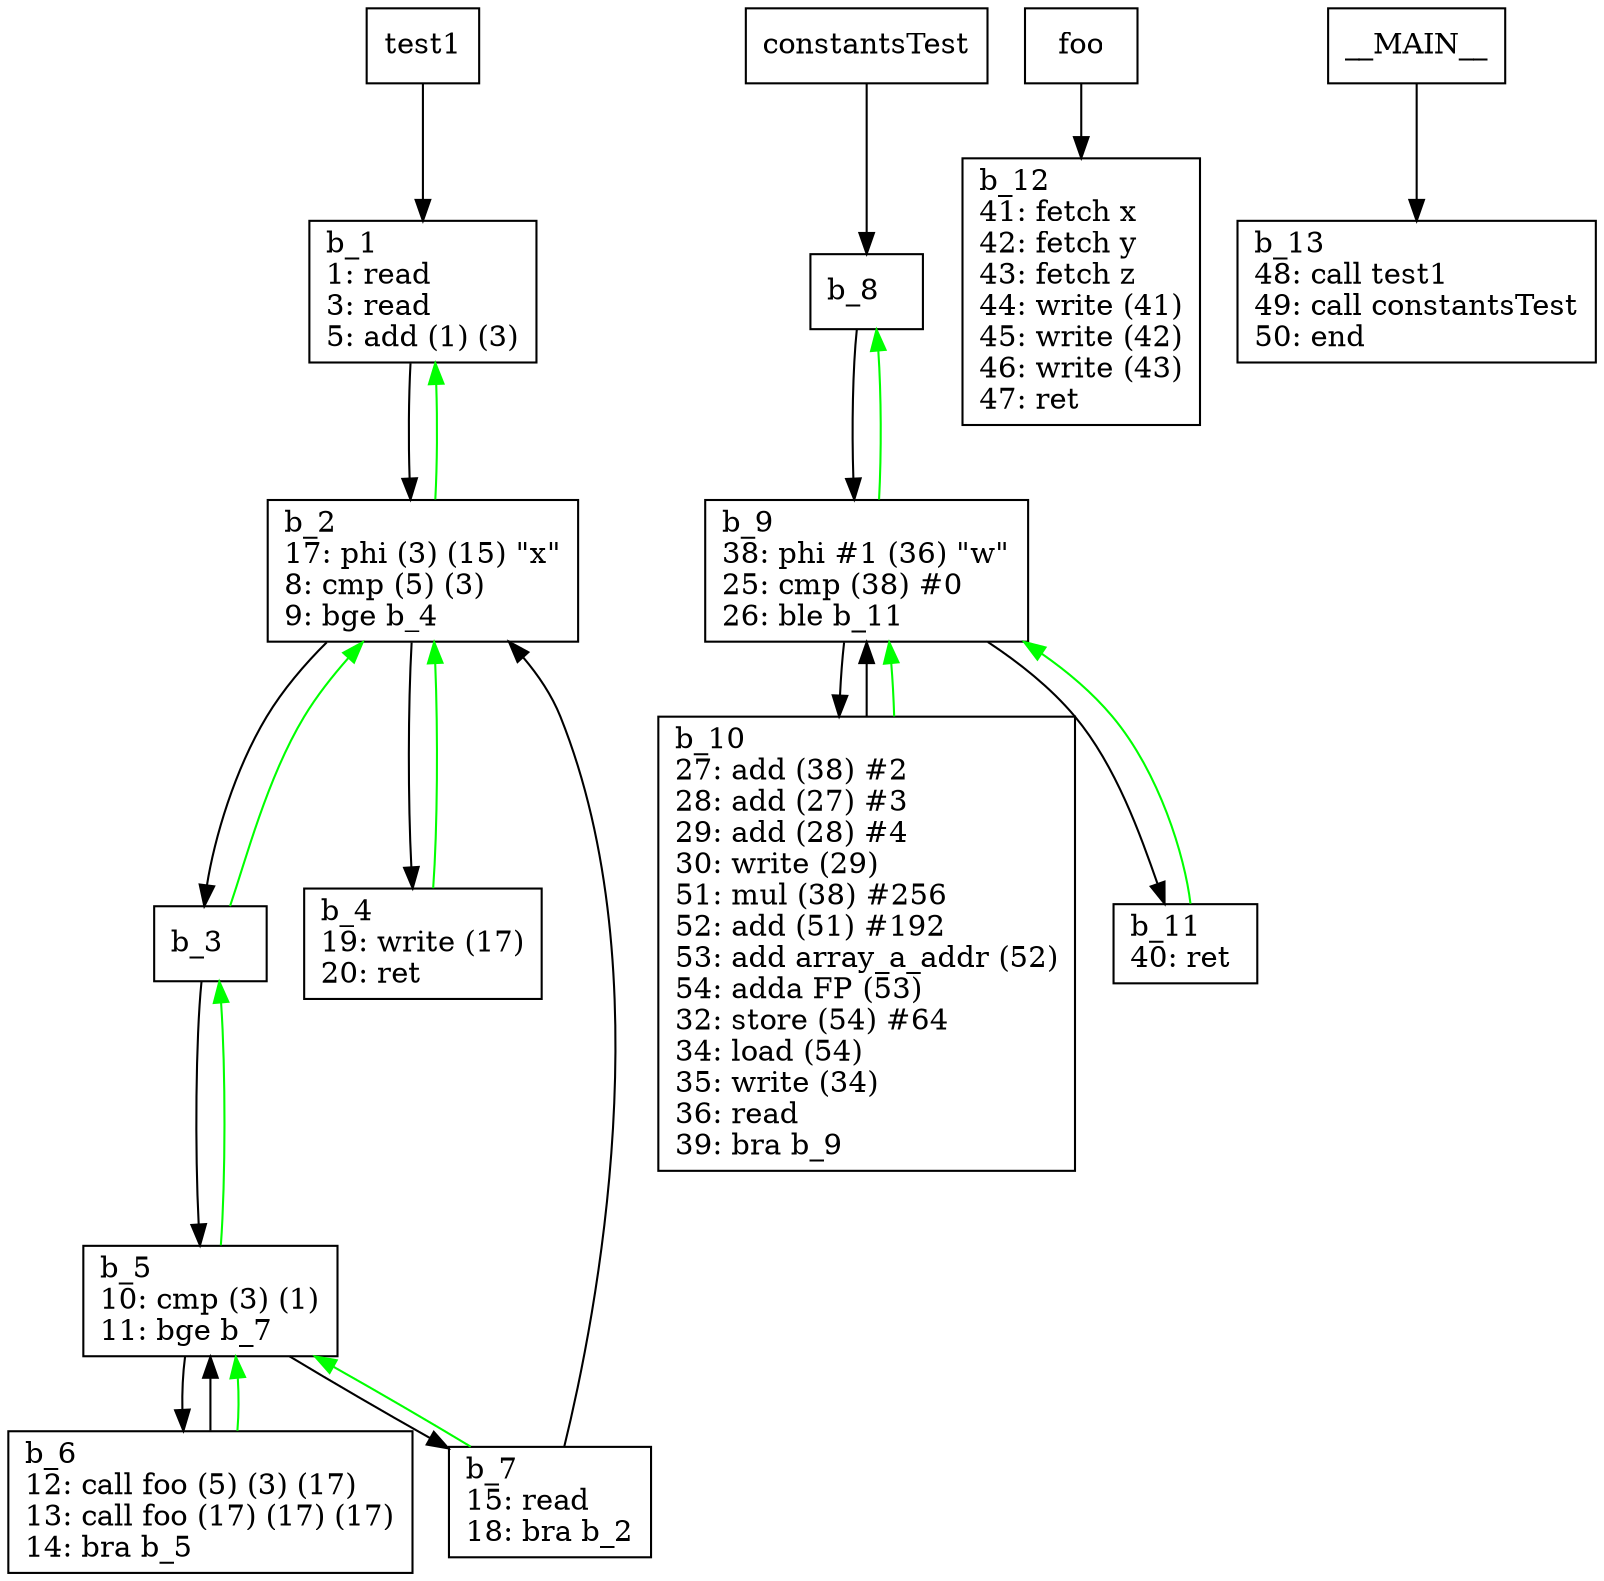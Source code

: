 digraph Computation {
node [shape=box];
test1 -> b_1;
b_1 [label="b_1\l1: read\l3: read\l5: add (1) (3)\l"]
b_1 -> b_2;
b_2 [label="b_2\l17: phi (3) (15) \"x\"\l8: cmp (5) (3)\l9: bge b_4\l"]
b_2 -> b_3;
b_3 [label="b_3\l"]
b_3 -> b_5;
b_5 [label="b_5\l10: cmp (3) (1)\l11: bge b_7\l"]
b_5 -> b_6;
b_6 [label="b_6\l12: call foo (5) (3) (17)\l13: call foo (17) (17) (17)\l14: bra b_5\l"]
b_6 -> b_5;
b_6 -> b_5[color="green"];
b_5 -> b_7;
b_7 [label="b_7\l15: read\l18: bra b_2\l"]
b_7 -> b_2;
b_7 -> b_5[color="green"];
b_5 -> b_3[color="green"];
b_3 -> b_2[color="green"];
b_2 -> b_4;
b_4 [label="b_4\l19: write (17)\l20: ret \l"]
b_4 -> b_2[color="green"];
b_2 -> b_1[color="green"];
constantsTest -> b_8;
b_8 [label="b_8\l"]
b_8 -> b_9;
b_9 [label="b_9\l38: phi #1 (36) \"w\"\l25: cmp (38) #0\l26: ble b_11\l"]
b_9 -> b_10;
b_10 [label="b_10\l27: add (38) #2\l28: add (27) #3\l29: add (28) #4\l30: write (29)\l51: mul (38) #256\l52: add (51) #192\l53: add array_a_addr (52)\l54: adda FP (53)\l32: store (54) #64\l34: load (54)\l35: write (34)\l36: read\l39: bra b_9\l"]
b_10 -> b_9;
b_10 -> b_9[color="green"];
b_9 -> b_11;
b_11 [label="b_11\l40: ret \l"]
b_11 -> b_9[color="green"];
b_9 -> b_8[color="green"];
foo -> b_12;
b_12 [label="b_12\l41: fetch x\l42: fetch y\l43: fetch z\l44: write (41)\l45: write (42)\l46: write (43)\l47: ret \l"]
__MAIN__ -> b_13;
b_13 [label="b_13\l48: call test1\l49: call constantsTest\l50: end\l"]
}